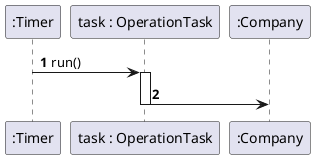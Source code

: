 @startuml
'https://plantuml.com/sequence-diagram

autonumber

participant ":Timer" as Timer
participant "task : OperationTask" as Task
participant ":Company" as Comp


Timer -> Task : run()
activate Task
Task -> Comp :
deactivate Task

@enduml